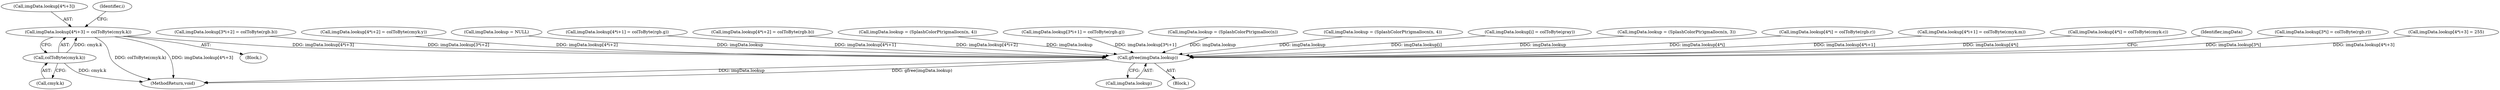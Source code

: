 digraph "0_poppler_7b2d314a61fd0e12f47c62996cb49ec0d1ba747a_12@array" {
"1000614" [label="(Call,imgData.lookup[4*i+3] = colToByte(cmyk.k))"];
"1000624" [label="(Call,colToByte(cmyk.k))"];
"1000654" [label="(Call,gfree(imgData.lookup))"];
"1000447" [label="(Call,imgData.lookup[3*i+2] = colToByte(rgb.b))"];
"1000600" [label="(Call,imgData.lookup[4*i+2] = colToByte(cmyk.y))"];
"1000333" [label="(Call,imgData.lookup = NULL)"];
"1000624" [label="(Call,colToByte(cmyk.k))"];
"1000615" [label="(Call,imgData.lookup[4*i+3])"];
"1000504" [label="(Call,imgData.lookup[4*i+1] = colToByte(rgb.g))"];
"1000562" [label="(Identifier,i)"];
"1000518" [label="(Call,imgData.lookup[4*i+2] = colToByte(rgb.b))"];
"1000463" [label="(Call,imgData.lookup = (SplashColorPtr)gmallocn(n, 4))"];
"1000625" [label="(Call,cmyk.k)"];
"1000433" [label="(Call,imgData.lookup[3*i+1] = colToByte(rgb.g))"];
"1000655" [label="(Call,imgData.lookup)"];
"1000353" [label="(Call,imgData.lookup = (SplashColorPtr)gmalloc(n))"];
"1000654" [label="(Call,gfree(imgData.lookup))"];
"1000563" [label="(Block,)"];
"1000545" [label="(Call,imgData.lookup = (SplashColorPtr)gmallocn(n, 4))"];
"1000614" [label="(Call,imgData.lookup[4*i+3] = colToByte(cmyk.k))"];
"1000381" [label="(Call,imgData.lookup[i] = colToByte(gray))"];
"1000392" [label="(Call,imgData.lookup = (SplashColorPtr)gmallocn(n, 3))"];
"1000492" [label="(Call,imgData.lookup[4*i] = colToByte(rgb.r))"];
"1000586" [label="(Call,imgData.lookup[4*i+1] = colToByte(cmyk.m))"];
"1000662" [label="(MethodReturn,void)"];
"1000574" [label="(Call,imgData.lookup[4*i] = colToByte(cmyk.c))"];
"1000659" [label="(Identifier,imgData)"];
"1000111" [label="(Block,)"];
"1000421" [label="(Call,imgData.lookup[3*i] = colToByte(rgb.r))"];
"1000532" [label="(Call,imgData.lookup[4*i+3] = 255)"];
"1000614" -> "1000563"  [label="AST: "];
"1000614" -> "1000624"  [label="CFG: "];
"1000615" -> "1000614"  [label="AST: "];
"1000624" -> "1000614"  [label="AST: "];
"1000562" -> "1000614"  [label="CFG: "];
"1000614" -> "1000662"  [label="DDG: colToByte(cmyk.k)"];
"1000614" -> "1000662"  [label="DDG: imgData.lookup[4*i+3]"];
"1000624" -> "1000614"  [label="DDG: cmyk.k"];
"1000614" -> "1000654"  [label="DDG: imgData.lookup[4*i+3]"];
"1000624" -> "1000625"  [label="CFG: "];
"1000625" -> "1000624"  [label="AST: "];
"1000624" -> "1000662"  [label="DDG: cmyk.k"];
"1000654" -> "1000111"  [label="AST: "];
"1000654" -> "1000655"  [label="CFG: "];
"1000655" -> "1000654"  [label="AST: "];
"1000659" -> "1000654"  [label="CFG: "];
"1000654" -> "1000662"  [label="DDG: imgData.lookup"];
"1000654" -> "1000662"  [label="DDG: gfree(imgData.lookup)"];
"1000574" -> "1000654"  [label="DDG: imgData.lookup[4*i]"];
"1000545" -> "1000654"  [label="DDG: imgData.lookup"];
"1000463" -> "1000654"  [label="DDG: imgData.lookup"];
"1000504" -> "1000654"  [label="DDG: imgData.lookup[4*i+1]"];
"1000381" -> "1000654"  [label="DDG: imgData.lookup[i]"];
"1000600" -> "1000654"  [label="DDG: imgData.lookup[4*i+2]"];
"1000333" -> "1000654"  [label="DDG: imgData.lookup"];
"1000532" -> "1000654"  [label="DDG: imgData.lookup[4*i+3]"];
"1000433" -> "1000654"  [label="DDG: imgData.lookup[3*i+1]"];
"1000492" -> "1000654"  [label="DDG: imgData.lookup[4*i]"];
"1000392" -> "1000654"  [label="DDG: imgData.lookup"];
"1000518" -> "1000654"  [label="DDG: imgData.lookup[4*i+2]"];
"1000586" -> "1000654"  [label="DDG: imgData.lookup[4*i+1]"];
"1000421" -> "1000654"  [label="DDG: imgData.lookup[3*i]"];
"1000447" -> "1000654"  [label="DDG: imgData.lookup[3*i+2]"];
"1000353" -> "1000654"  [label="DDG: imgData.lookup"];
}
